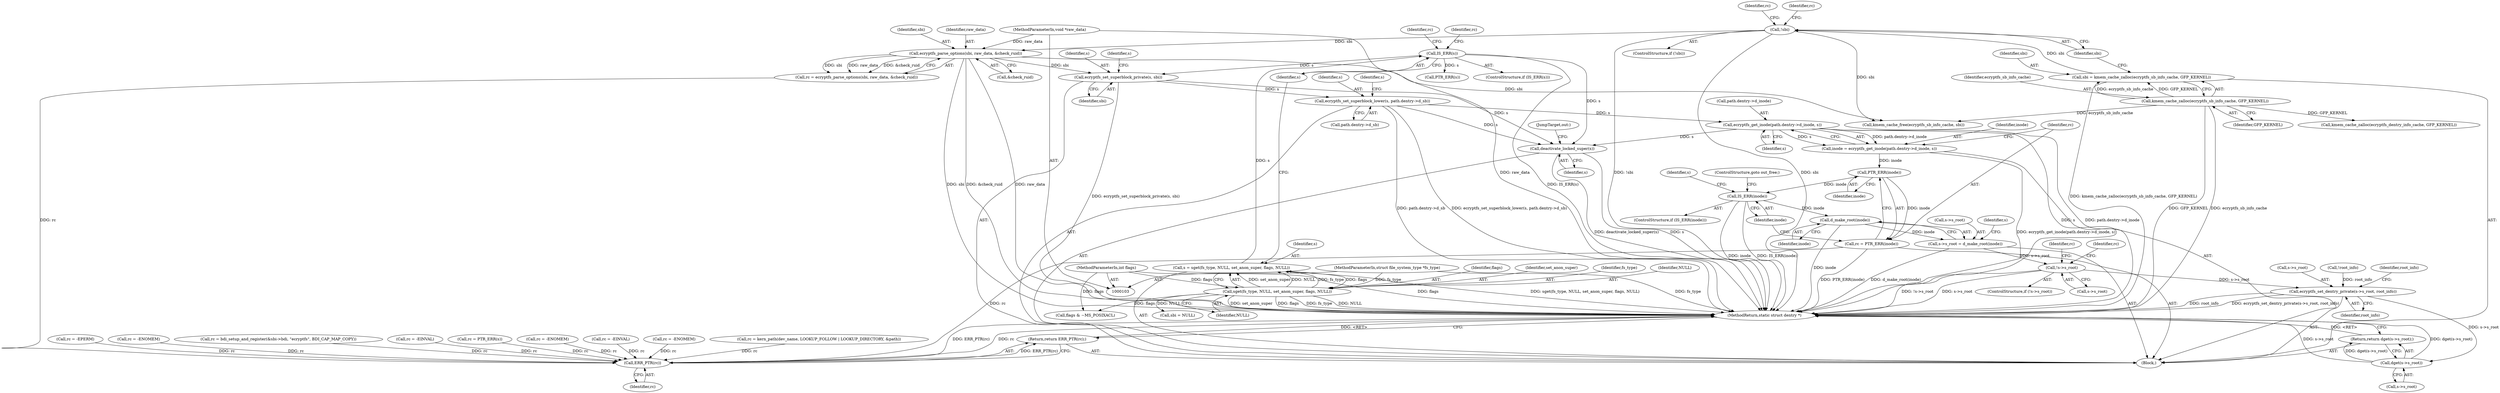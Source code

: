 digraph "0_linux_69c433ed2ecd2d3264efd7afec4439524b319121@API" {
"1000258" [label="(Call,ecryptfs_set_superblock_lower(s, path.dentry->d_sb))"];
"1000177" [label="(Call,ecryptfs_set_superblock_private(s, sbi))"];
"1000157" [label="(Call,IS_ERR(s))"];
"1000148" [label="(Call,s = sget(fs_type, NULL, set_anon_super, flags, NULL))"];
"1000150" [label="(Call,sget(fs_type, NULL, set_anon_super, flags, NULL))"];
"1000104" [label="(MethodParameterIn,struct file_system_type *fs_type)"];
"1000105" [label="(MethodParameterIn,int flags)"];
"1000136" [label="(Call,ecryptfs_parse_options(sbi, raw_data, &check_ruid))"];
"1000126" [label="(Call,!sbi)"];
"1000120" [label="(Call,sbi = kmem_cache_zalloc(ecryptfs_sb_info_cache, GFP_KERNEL))"];
"1000122" [label="(Call,kmem_cache_zalloc(ecryptfs_sb_info_cache, GFP_KERNEL))"];
"1000107" [label="(MethodParameterIn,void *raw_data)"];
"1000343" [label="(Call,ecryptfs_get_inode(path.dentry->d_inode, s))"];
"1000341" [label="(Call,inode = ecryptfs_get_inode(path.dentry->d_inode, s))"];
"1000352" [label="(Call,PTR_ERR(inode))"];
"1000350" [label="(Call,rc = PTR_ERR(inode))"];
"1000428" [label="(Call,ERR_PTR(rc))"];
"1000427" [label="(Return,return ERR_PTR(rc);)"];
"1000355" [label="(Call,IS_ERR(inode))"];
"1000362" [label="(Call,d_make_root(inode))"];
"1000358" [label="(Call,s->s_root = d_make_root(inode))"];
"1000365" [label="(Call,!s->s_root)"];
"1000388" [label="(Call,ecryptfs_set_dentry_private(s->s_root, root_info))"];
"1000404" [label="(Call,dget(s->s_root))"];
"1000403" [label="(Return,return dget(s->s_root);)"];
"1000413" [label="(Call,deactivate_locked_super(s))"];
"1000108" [label="(Block,)"];
"1000365" [label="(Call,!s->s_root)"];
"1000120" [label="(Call,sbi = kmem_cache_zalloc(ecryptfs_sb_info_cache, GFP_KERNEL))"];
"1000375" [label="(Call,rc = -ENOMEM)"];
"1000371" [label="(Identifier,rc)"];
"1000127" [label="(Identifier,sbi)"];
"1000362" [label="(Call,d_make_root(inode))"];
"1000363" [label="(Identifier,inode)"];
"1000376" [label="(Identifier,rc)"];
"1000137" [label="(Identifier,sbi)"];
"1000352" [label="(Call,PTR_ERR(inode))"];
"1000161" [label="(Identifier,rc)"];
"1000158" [label="(Identifier,s)"];
"1000360" [label="(Identifier,s)"];
"1000415" [label="(JumpTarget,out:)"];
"1000403" [label="(Return,return dget(s->s_root);)"];
"1000134" [label="(Call,rc = ecryptfs_parse_options(sbi, raw_data, &check_ruid))"];
"1000139" [label="(Call,&check_ruid)"];
"1000122" [label="(Call,kmem_cache_zalloc(ecryptfs_sb_info_cache, GFP_KERNEL))"];
"1000154" [label="(Identifier,flags)"];
"1000162" [label="(Call,PTR_ERR(s))"];
"1000104" [label="(MethodParameterIn,struct file_system_type *fs_type)"];
"1000153" [label="(Identifier,set_anon_super)"];
"1000188" [label="(Call,sbi = NULL)"];
"1000206" [label="(Call,rc = kern_path(dev_name, LOOKUP_FOLLOW | LOOKUP_DIRECTORY, &path))"];
"1000125" [label="(ControlStructure,if (!sbi))"];
"1000182" [label="(Identifier,s)"];
"1000359" [label="(Call,s->s_root)"];
"1000179" [label="(Identifier,sbi)"];
"1000405" [label="(Call,s->s_root)"];
"1000136" [label="(Call,ecryptfs_parse_options(sbi, raw_data, &check_ruid))"];
"1000356" [label="(Identifier,inode)"];
"1000354" [label="(ControlStructure,if (IS_ERR(inode)))"];
"1000413" [label="(Call,deactivate_locked_super(s))"];
"1000253" [label="(Call,rc = -EPERM)"];
"1000178" [label="(Identifier,s)"];
"1000428" [label="(Call,ERR_PTR(rc))"];
"1000150" [label="(Call,sget(fs_type, NULL, set_anon_super, flags, NULL))"];
"1000389" [label="(Call,s->s_root)"];
"1000370" [label="(Call,rc = -ENOMEM)"];
"1000349" [label="(Identifier,s)"];
"1000366" [label="(Call,s->s_root)"];
"1000165" [label="(Call,rc = bdi_setup_and_register(&sbi->bdi, \"ecryptfs\", BDI_CAP_MAP_COPY))"];
"1000259" [label="(Identifier,s)"];
"1000344" [label="(Call,path.dentry->d_inode)"];
"1000353" [label="(Identifier,inode)"];
"1000234" [label="(Call,rc = -EINVAL)"];
"1000351" [label="(Identifier,rc)"];
"1000357" [label="(ControlStructure,goto out_free;)"];
"1000160" [label="(Call,rc = PTR_ERR(s))"];
"1000430" [label="(MethodReturn,static struct dentry *)"];
"1000126" [label="(Call,!sbi)"];
"1000105" [label="(MethodParameterIn,int flags)"];
"1000130" [label="(Identifier,rc)"];
"1000385" [label="(Call,!root_info)"];
"1000395" [label="(Identifier,root_info)"];
"1000355" [label="(Call,IS_ERR(inode))"];
"1000392" [label="(Identifier,root_info)"];
"1000151" [label="(Identifier,fs_type)"];
"1000166" [label="(Identifier,rc)"];
"1000129" [label="(Call,rc = -ENOMEM)"];
"1000342" [label="(Identifier,inode)"];
"1000156" [label="(ControlStructure,if (IS_ERR(s)))"];
"1000107" [label="(MethodParameterIn,void *raw_data)"];
"1000364" [label="(ControlStructure,if (!s->s_root))"];
"1000177" [label="(Call,ecryptfs_set_superblock_private(s, sbi))"];
"1000155" [label="(Identifier,NULL)"];
"1000429" [label="(Identifier,rc)"];
"1000327" [label="(Call,rc = -EINVAL)"];
"1000343" [label="(Call,ecryptfs_get_inode(path.dentry->d_inode, s))"];
"1000138" [label="(Identifier,raw_data)"];
"1000267" [label="(Identifier,s)"];
"1000157" [label="(Call,IS_ERR(s))"];
"1000124" [label="(Identifier,GFP_KERNEL)"];
"1000258" [label="(Call,ecryptfs_set_superblock_lower(s, path.dentry->d_sb))"];
"1000135" [label="(Identifier,rc)"];
"1000123" [label="(Identifier,ecryptfs_sb_info_cache)"];
"1000424" [label="(Call,kmem_cache_free(ecryptfs_sb_info_cache, sbi))"];
"1000260" [label="(Call,path.dentry->d_sb)"];
"1000427" [label="(Return,return ERR_PTR(rc);)"];
"1000388" [label="(Call,ecryptfs_set_dentry_private(s->s_root, root_info))"];
"1000152" [label="(Identifier,NULL)"];
"1000269" [label="(Call,flags & ~MS_POSIXACL)"];
"1000367" [label="(Identifier,s)"];
"1000149" [label="(Identifier,s)"];
"1000350" [label="(Call,rc = PTR_ERR(inode))"];
"1000358" [label="(Call,s->s_root = d_make_root(inode))"];
"1000414" [label="(Identifier,s)"];
"1000381" [label="(Call,kmem_cache_zalloc(ecryptfs_dentry_info_cache, GFP_KERNEL))"];
"1000341" [label="(Call,inode = ecryptfs_get_inode(path.dentry->d_inode, s))"];
"1000404" [label="(Call,dget(s->s_root))"];
"1000148" [label="(Call,s = sget(fs_type, NULL, set_anon_super, flags, NULL))"];
"1000121" [label="(Identifier,sbi)"];
"1000258" -> "1000108"  [label="AST: "];
"1000258" -> "1000260"  [label="CFG: "];
"1000259" -> "1000258"  [label="AST: "];
"1000260" -> "1000258"  [label="AST: "];
"1000267" -> "1000258"  [label="CFG: "];
"1000258" -> "1000430"  [label="DDG: path.dentry->d_sb"];
"1000258" -> "1000430"  [label="DDG: ecryptfs_set_superblock_lower(s, path.dentry->d_sb)"];
"1000177" -> "1000258"  [label="DDG: s"];
"1000258" -> "1000343"  [label="DDG: s"];
"1000258" -> "1000413"  [label="DDG: s"];
"1000177" -> "1000108"  [label="AST: "];
"1000177" -> "1000179"  [label="CFG: "];
"1000178" -> "1000177"  [label="AST: "];
"1000179" -> "1000177"  [label="AST: "];
"1000182" -> "1000177"  [label="CFG: "];
"1000177" -> "1000430"  [label="DDG: ecryptfs_set_superblock_private(s, sbi)"];
"1000157" -> "1000177"  [label="DDG: s"];
"1000136" -> "1000177"  [label="DDG: sbi"];
"1000177" -> "1000413"  [label="DDG: s"];
"1000157" -> "1000156"  [label="AST: "];
"1000157" -> "1000158"  [label="CFG: "];
"1000158" -> "1000157"  [label="AST: "];
"1000161" -> "1000157"  [label="CFG: "];
"1000166" -> "1000157"  [label="CFG: "];
"1000157" -> "1000430"  [label="DDG: IS_ERR(s)"];
"1000148" -> "1000157"  [label="DDG: s"];
"1000157" -> "1000162"  [label="DDG: s"];
"1000157" -> "1000413"  [label="DDG: s"];
"1000148" -> "1000108"  [label="AST: "];
"1000148" -> "1000150"  [label="CFG: "];
"1000149" -> "1000148"  [label="AST: "];
"1000150" -> "1000148"  [label="AST: "];
"1000158" -> "1000148"  [label="CFG: "];
"1000148" -> "1000430"  [label="DDG: sget(fs_type, NULL, set_anon_super, flags, NULL)"];
"1000150" -> "1000148"  [label="DDG: set_anon_super"];
"1000150" -> "1000148"  [label="DDG: NULL"];
"1000150" -> "1000148"  [label="DDG: fs_type"];
"1000150" -> "1000148"  [label="DDG: flags"];
"1000150" -> "1000155"  [label="CFG: "];
"1000151" -> "1000150"  [label="AST: "];
"1000152" -> "1000150"  [label="AST: "];
"1000153" -> "1000150"  [label="AST: "];
"1000154" -> "1000150"  [label="AST: "];
"1000155" -> "1000150"  [label="AST: "];
"1000150" -> "1000430"  [label="DDG: fs_type"];
"1000150" -> "1000430"  [label="DDG: NULL"];
"1000150" -> "1000430"  [label="DDG: set_anon_super"];
"1000150" -> "1000430"  [label="DDG: flags"];
"1000104" -> "1000150"  [label="DDG: fs_type"];
"1000105" -> "1000150"  [label="DDG: flags"];
"1000150" -> "1000188"  [label="DDG: NULL"];
"1000150" -> "1000269"  [label="DDG: flags"];
"1000104" -> "1000103"  [label="AST: "];
"1000104" -> "1000430"  [label="DDG: fs_type"];
"1000105" -> "1000103"  [label="AST: "];
"1000105" -> "1000430"  [label="DDG: flags"];
"1000105" -> "1000269"  [label="DDG: flags"];
"1000136" -> "1000134"  [label="AST: "];
"1000136" -> "1000139"  [label="CFG: "];
"1000137" -> "1000136"  [label="AST: "];
"1000138" -> "1000136"  [label="AST: "];
"1000139" -> "1000136"  [label="AST: "];
"1000134" -> "1000136"  [label="CFG: "];
"1000136" -> "1000430"  [label="DDG: &check_ruid"];
"1000136" -> "1000430"  [label="DDG: raw_data"];
"1000136" -> "1000430"  [label="DDG: sbi"];
"1000136" -> "1000134"  [label="DDG: sbi"];
"1000136" -> "1000134"  [label="DDG: raw_data"];
"1000136" -> "1000134"  [label="DDG: &check_ruid"];
"1000126" -> "1000136"  [label="DDG: sbi"];
"1000107" -> "1000136"  [label="DDG: raw_data"];
"1000136" -> "1000424"  [label="DDG: sbi"];
"1000126" -> "1000125"  [label="AST: "];
"1000126" -> "1000127"  [label="CFG: "];
"1000127" -> "1000126"  [label="AST: "];
"1000130" -> "1000126"  [label="CFG: "];
"1000135" -> "1000126"  [label="CFG: "];
"1000126" -> "1000430"  [label="DDG: !sbi"];
"1000126" -> "1000430"  [label="DDG: sbi"];
"1000120" -> "1000126"  [label="DDG: sbi"];
"1000126" -> "1000424"  [label="DDG: sbi"];
"1000120" -> "1000108"  [label="AST: "];
"1000120" -> "1000122"  [label="CFG: "];
"1000121" -> "1000120"  [label="AST: "];
"1000122" -> "1000120"  [label="AST: "];
"1000127" -> "1000120"  [label="CFG: "];
"1000120" -> "1000430"  [label="DDG: kmem_cache_zalloc(ecryptfs_sb_info_cache, GFP_KERNEL)"];
"1000122" -> "1000120"  [label="DDG: ecryptfs_sb_info_cache"];
"1000122" -> "1000120"  [label="DDG: GFP_KERNEL"];
"1000122" -> "1000124"  [label="CFG: "];
"1000123" -> "1000122"  [label="AST: "];
"1000124" -> "1000122"  [label="AST: "];
"1000122" -> "1000430"  [label="DDG: ecryptfs_sb_info_cache"];
"1000122" -> "1000430"  [label="DDG: GFP_KERNEL"];
"1000122" -> "1000381"  [label="DDG: GFP_KERNEL"];
"1000122" -> "1000424"  [label="DDG: ecryptfs_sb_info_cache"];
"1000107" -> "1000103"  [label="AST: "];
"1000107" -> "1000430"  [label="DDG: raw_data"];
"1000343" -> "1000341"  [label="AST: "];
"1000343" -> "1000349"  [label="CFG: "];
"1000344" -> "1000343"  [label="AST: "];
"1000349" -> "1000343"  [label="AST: "];
"1000341" -> "1000343"  [label="CFG: "];
"1000343" -> "1000430"  [label="DDG: s"];
"1000343" -> "1000430"  [label="DDG: path.dentry->d_inode"];
"1000343" -> "1000341"  [label="DDG: path.dentry->d_inode"];
"1000343" -> "1000341"  [label="DDG: s"];
"1000343" -> "1000413"  [label="DDG: s"];
"1000341" -> "1000108"  [label="AST: "];
"1000342" -> "1000341"  [label="AST: "];
"1000351" -> "1000341"  [label="CFG: "];
"1000341" -> "1000430"  [label="DDG: ecryptfs_get_inode(path.dentry->d_inode, s)"];
"1000341" -> "1000352"  [label="DDG: inode"];
"1000352" -> "1000350"  [label="AST: "];
"1000352" -> "1000353"  [label="CFG: "];
"1000353" -> "1000352"  [label="AST: "];
"1000350" -> "1000352"  [label="CFG: "];
"1000352" -> "1000350"  [label="DDG: inode"];
"1000352" -> "1000355"  [label="DDG: inode"];
"1000350" -> "1000108"  [label="AST: "];
"1000351" -> "1000350"  [label="AST: "];
"1000356" -> "1000350"  [label="CFG: "];
"1000350" -> "1000430"  [label="DDG: PTR_ERR(inode)"];
"1000350" -> "1000428"  [label="DDG: rc"];
"1000428" -> "1000427"  [label="AST: "];
"1000428" -> "1000429"  [label="CFG: "];
"1000429" -> "1000428"  [label="AST: "];
"1000427" -> "1000428"  [label="CFG: "];
"1000428" -> "1000430"  [label="DDG: ERR_PTR(rc)"];
"1000428" -> "1000430"  [label="DDG: rc"];
"1000428" -> "1000427"  [label="DDG: ERR_PTR(rc)"];
"1000129" -> "1000428"  [label="DDG: rc"];
"1000375" -> "1000428"  [label="DDG: rc"];
"1000234" -> "1000428"  [label="DDG: rc"];
"1000253" -> "1000428"  [label="DDG: rc"];
"1000165" -> "1000428"  [label="DDG: rc"];
"1000327" -> "1000428"  [label="DDG: rc"];
"1000206" -> "1000428"  [label="DDG: rc"];
"1000134" -> "1000428"  [label="DDG: rc"];
"1000160" -> "1000428"  [label="DDG: rc"];
"1000370" -> "1000428"  [label="DDG: rc"];
"1000427" -> "1000108"  [label="AST: "];
"1000430" -> "1000427"  [label="CFG: "];
"1000427" -> "1000430"  [label="DDG: <RET>"];
"1000355" -> "1000354"  [label="AST: "];
"1000355" -> "1000356"  [label="CFG: "];
"1000356" -> "1000355"  [label="AST: "];
"1000357" -> "1000355"  [label="CFG: "];
"1000360" -> "1000355"  [label="CFG: "];
"1000355" -> "1000430"  [label="DDG: inode"];
"1000355" -> "1000430"  [label="DDG: IS_ERR(inode)"];
"1000355" -> "1000362"  [label="DDG: inode"];
"1000362" -> "1000358"  [label="AST: "];
"1000362" -> "1000363"  [label="CFG: "];
"1000363" -> "1000362"  [label="AST: "];
"1000358" -> "1000362"  [label="CFG: "];
"1000362" -> "1000430"  [label="DDG: inode"];
"1000362" -> "1000358"  [label="DDG: inode"];
"1000358" -> "1000108"  [label="AST: "];
"1000359" -> "1000358"  [label="AST: "];
"1000367" -> "1000358"  [label="CFG: "];
"1000358" -> "1000430"  [label="DDG: d_make_root(inode)"];
"1000358" -> "1000365"  [label="DDG: s->s_root"];
"1000365" -> "1000364"  [label="AST: "];
"1000365" -> "1000366"  [label="CFG: "];
"1000366" -> "1000365"  [label="AST: "];
"1000371" -> "1000365"  [label="CFG: "];
"1000376" -> "1000365"  [label="CFG: "];
"1000365" -> "1000430"  [label="DDG: !s->s_root"];
"1000365" -> "1000430"  [label="DDG: s->s_root"];
"1000365" -> "1000388"  [label="DDG: s->s_root"];
"1000388" -> "1000108"  [label="AST: "];
"1000388" -> "1000392"  [label="CFG: "];
"1000389" -> "1000388"  [label="AST: "];
"1000392" -> "1000388"  [label="AST: "];
"1000395" -> "1000388"  [label="CFG: "];
"1000388" -> "1000430"  [label="DDG: root_info"];
"1000388" -> "1000430"  [label="DDG: ecryptfs_set_dentry_private(s->s_root, root_info)"];
"1000385" -> "1000388"  [label="DDG: root_info"];
"1000388" -> "1000404"  [label="DDG: s->s_root"];
"1000404" -> "1000403"  [label="AST: "];
"1000404" -> "1000405"  [label="CFG: "];
"1000405" -> "1000404"  [label="AST: "];
"1000403" -> "1000404"  [label="CFG: "];
"1000404" -> "1000430"  [label="DDG: s->s_root"];
"1000404" -> "1000430"  [label="DDG: dget(s->s_root)"];
"1000404" -> "1000403"  [label="DDG: dget(s->s_root)"];
"1000403" -> "1000108"  [label="AST: "];
"1000430" -> "1000403"  [label="CFG: "];
"1000403" -> "1000430"  [label="DDG: <RET>"];
"1000413" -> "1000108"  [label="AST: "];
"1000413" -> "1000414"  [label="CFG: "];
"1000414" -> "1000413"  [label="AST: "];
"1000415" -> "1000413"  [label="CFG: "];
"1000413" -> "1000430"  [label="DDG: s"];
"1000413" -> "1000430"  [label="DDG: deactivate_locked_super(s)"];
}
